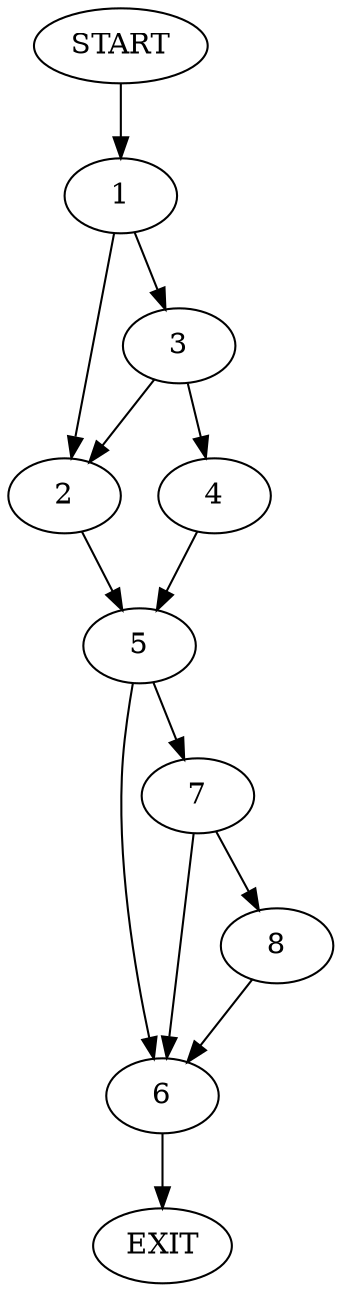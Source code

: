digraph {
0 [label="START"];
1;
2;
3;
4;
5;
6;
7;
8;
9 [label="EXIT"];
0 -> 1;
1 -> 2;
1 -> 3;
3 -> 2;
3 -> 4;
2 -> 5;
4 -> 5;
5 -> 6;
5 -> 7;
6 -> 9;
7 -> 6;
7 -> 8;
8 -> 6;
}